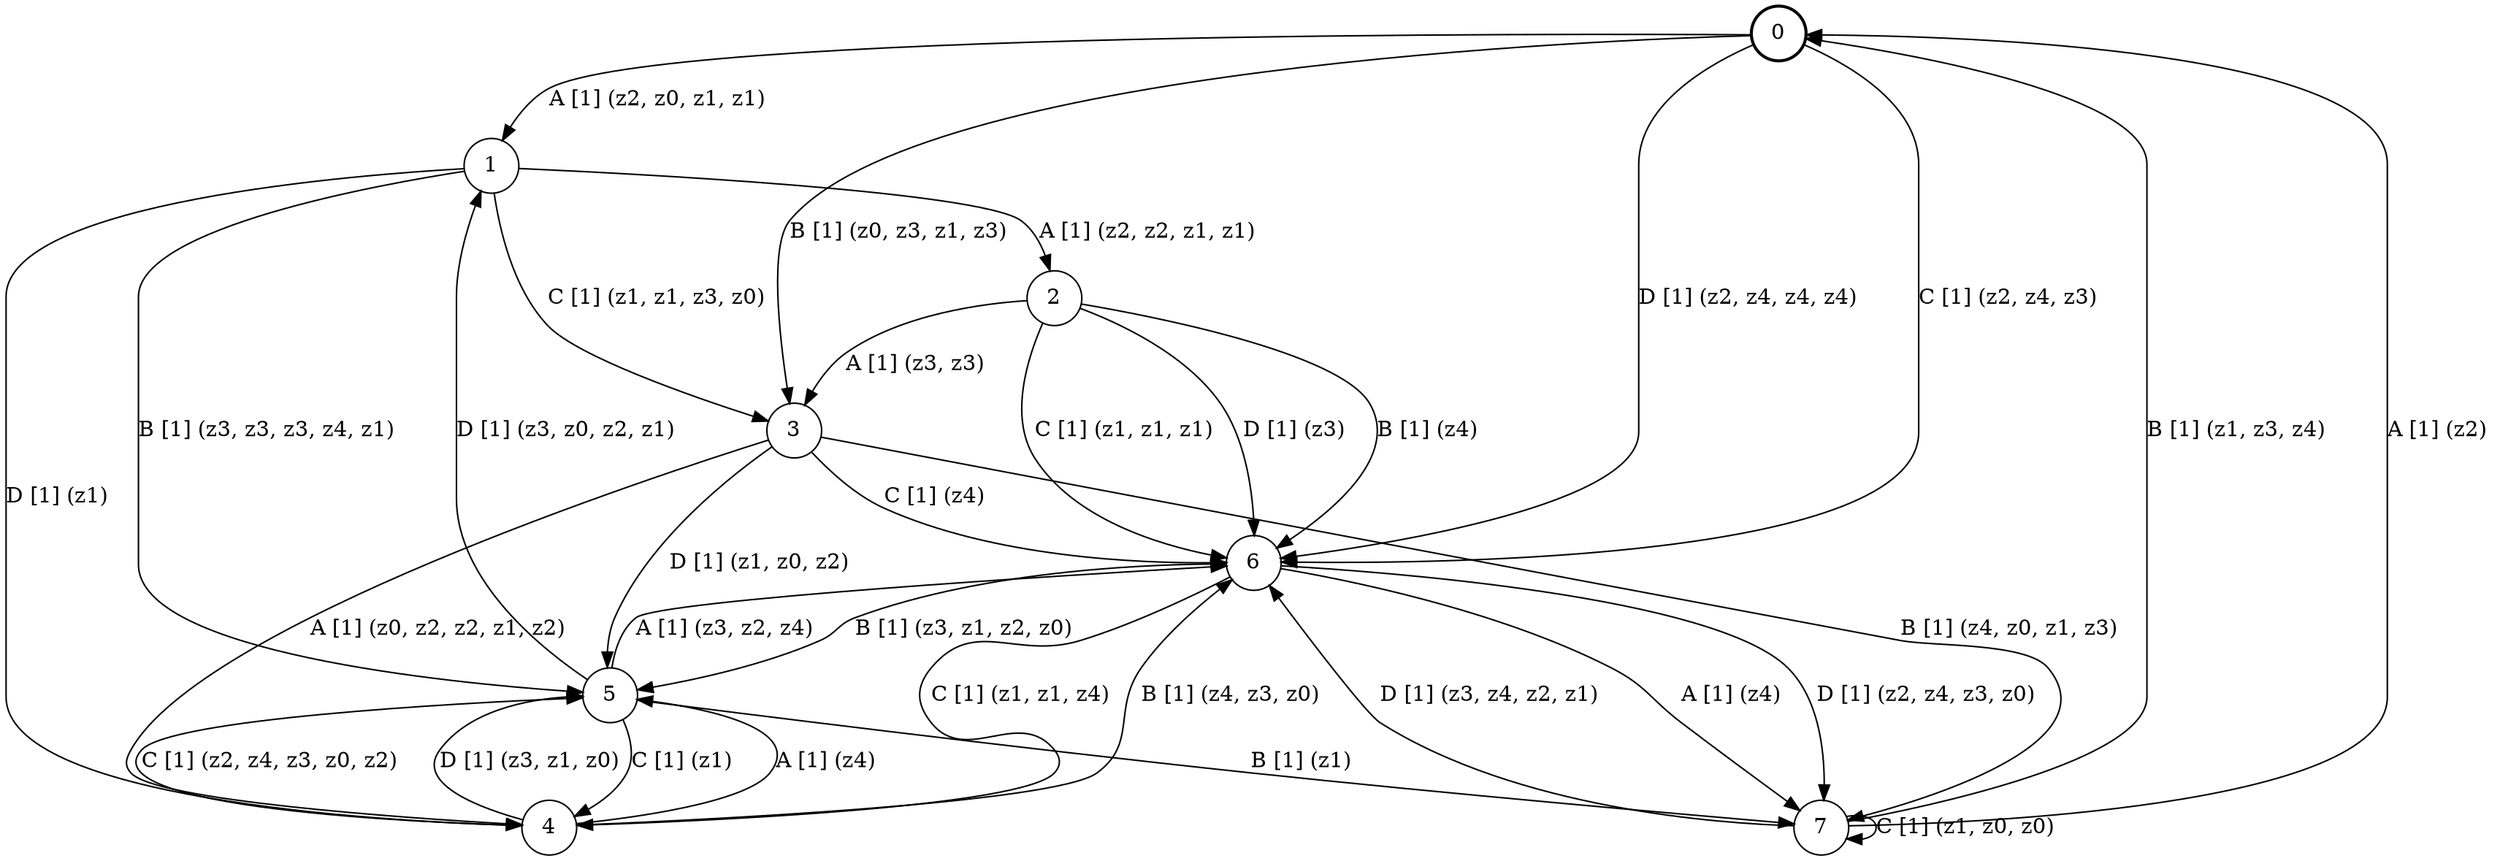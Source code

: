# generated file, don't try to modify
# command: dot -Tpng <filename> > tree.png
digraph Automaton {
    node [shape = circle];
    0 [style = "bold"];
    0 -> 1 [label = "A [1] (z2, z0, z1, z1) "];
    0 -> 3 [label = "B [1] (z0, z3, z1, z3) "];
    0 -> 6 [label = "C [1] (z2, z4, z3) "];
    0 -> 6 [label = "D [1] (z2, z4, z4, z4) "];
    1 -> 2 [label = "A [1] (z2, z2, z1, z1) "];
    1 -> 5 [label = "B [1] (z3, z3, z3, z4, z1) "];
    1 -> 3 [label = "C [1] (z1, z1, z3, z0) "];
    1 -> 4 [label = "D [1] (z1) "];
    2 -> 3 [label = "A [1] (z3, z3) "];
    2 -> 6 [label = "B [1] (z4) "];
    2 -> 6 [label = "C [1] (z1, z1, z1) "];
    2 -> 6 [label = "D [1] (z3) "];
    3 -> 4 [label = "A [1] (z0, z2, z2, z1, z2) "];
    3 -> 7 [label = "B [1] (z4, z0, z1, z3) "];
    3 -> 6 [label = "C [1] (z4) "];
    3 -> 5 [label = "D [1] (z1, z0, z2) "];
    4 -> 5 [label = "A [1] (z4) "];
    4 -> 6 [label = "B [1] (z4, z3, z0) "];
    4 -> 5 [label = "C [1] (z2, z4, z3, z0, z2) "];
    4 -> 5 [label = "D [1] (z3, z1, z0) "];
    5 -> 6 [label = "A [1] (z3, z2, z4) "];
    5 -> 7 [label = "B [1] (z1) "];
    5 -> 4 [label = "C [1] (z1) "];
    5 -> 1 [label = "D [1] (z3, z0, z2, z1) "];
    6 -> 7 [label = "A [1] (z4) "];
    6 -> 5 [label = "B [1] (z3, z1, z2, z0) "];
    6 -> 4 [label = "C [1] (z1, z1, z4) "];
    6 -> 7 [label = "D [1] (z2, z4, z3, z0) "];
    7 -> 0 [label = "A [1] (z2) "];
    7 -> 0 [label = "B [1] (z1, z3, z4) "];
    7 -> 7 [label = "C [1] (z1, z0, z0) "];
    7 -> 6 [label = "D [1] (z3, z4, z2, z1) "];
}
